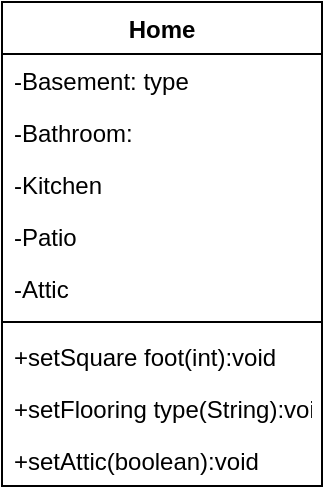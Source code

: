 <mxfile version="11.0.9" type="device"><diagram id="t7cd8xNS0HCXEE8PIlFH" name="Page-1"><mxGraphModel dx="1038" dy="532" grid="1" gridSize="10" guides="1" tooltips="1" connect="1" arrows="1" fold="1" page="1" pageScale="1" pageWidth="850" pageHeight="1100" math="0" shadow="0"><root><mxCell id="0"/><mxCell id="1" parent="0"/><mxCell id="T0x8VVgJChMMlmRAlgkX-1" value="Home" style="swimlane;fontStyle=1;align=center;verticalAlign=top;childLayout=stackLayout;horizontal=1;startSize=26;horizontalStack=0;resizeParent=1;resizeParentMax=0;resizeLast=0;collapsible=1;marginBottom=0;" vertex="1" parent="1"><mxGeometry x="280" y="118" width="160" height="242" as="geometry"/></mxCell><mxCell id="T0x8VVgJChMMlmRAlgkX-2" value="-Basement: type" style="text;strokeColor=none;fillColor=none;align=left;verticalAlign=top;spacingLeft=4;spacingRight=4;overflow=hidden;rotatable=0;points=[[0,0.5],[1,0.5]];portConstraint=eastwest;" vertex="1" parent="T0x8VVgJChMMlmRAlgkX-1"><mxGeometry y="26" width="160" height="26" as="geometry"/></mxCell><mxCell id="T0x8VVgJChMMlmRAlgkX-5" value="-Bathroom:" style="text;strokeColor=none;fillColor=none;align=left;verticalAlign=top;spacingLeft=4;spacingRight=4;overflow=hidden;rotatable=0;points=[[0,0.5],[1,0.5]];portConstraint=eastwest;" vertex="1" parent="T0x8VVgJChMMlmRAlgkX-1"><mxGeometry y="52" width="160" height="26" as="geometry"/></mxCell><mxCell id="T0x8VVgJChMMlmRAlgkX-6" value="-Kitchen" style="text;strokeColor=none;fillColor=none;align=left;verticalAlign=top;spacingLeft=4;spacingRight=4;overflow=hidden;rotatable=0;points=[[0,0.5],[1,0.5]];portConstraint=eastwest;" vertex="1" parent="T0x8VVgJChMMlmRAlgkX-1"><mxGeometry y="78" width="160" height="26" as="geometry"/></mxCell><mxCell id="T0x8VVgJChMMlmRAlgkX-7" value="-Patio" style="text;strokeColor=none;fillColor=none;align=left;verticalAlign=top;spacingLeft=4;spacingRight=4;overflow=hidden;rotatable=0;points=[[0,0.5],[1,0.5]];portConstraint=eastwest;" vertex="1" parent="T0x8VVgJChMMlmRAlgkX-1"><mxGeometry y="104" width="160" height="26" as="geometry"/></mxCell><mxCell id="T0x8VVgJChMMlmRAlgkX-8" value="-Attic" style="text;strokeColor=none;fillColor=none;align=left;verticalAlign=top;spacingLeft=4;spacingRight=4;overflow=hidden;rotatable=0;points=[[0,0.5],[1,0.5]];portConstraint=eastwest;" vertex="1" parent="T0x8VVgJChMMlmRAlgkX-1"><mxGeometry y="130" width="160" height="26" as="geometry"/></mxCell><mxCell id="T0x8VVgJChMMlmRAlgkX-3" value="" style="line;strokeWidth=1;fillColor=none;align=left;verticalAlign=middle;spacingTop=-1;spacingLeft=3;spacingRight=3;rotatable=0;labelPosition=right;points=[];portConstraint=eastwest;" vertex="1" parent="T0x8VVgJChMMlmRAlgkX-1"><mxGeometry y="156" width="160" height="8" as="geometry"/></mxCell><mxCell id="T0x8VVgJChMMlmRAlgkX-4" value="+setSquare foot(int):void" style="text;strokeColor=none;fillColor=none;align=left;verticalAlign=top;spacingLeft=4;spacingRight=4;overflow=hidden;rotatable=0;points=[[0,0.5],[1,0.5]];portConstraint=eastwest;" vertex="1" parent="T0x8VVgJChMMlmRAlgkX-1"><mxGeometry y="164" width="160" height="26" as="geometry"/></mxCell><mxCell id="T0x8VVgJChMMlmRAlgkX-9" value="+setFlooring type(String):void" style="text;strokeColor=none;fillColor=none;align=left;verticalAlign=top;spacingLeft=4;spacingRight=4;overflow=hidden;rotatable=0;points=[[0,0.5],[1,0.5]];portConstraint=eastwest;" vertex="1" parent="T0x8VVgJChMMlmRAlgkX-1"><mxGeometry y="190" width="160" height="26" as="geometry"/></mxCell><mxCell id="T0x8VVgJChMMlmRAlgkX-10" value="+setAttic(boolean):void" style="text;strokeColor=none;fillColor=none;align=left;verticalAlign=top;spacingLeft=4;spacingRight=4;overflow=hidden;rotatable=0;points=[[0,0.5],[1,0.5]];portConstraint=eastwest;" vertex="1" parent="T0x8VVgJChMMlmRAlgkX-1"><mxGeometry y="216" width="160" height="26" as="geometry"/></mxCell></root></mxGraphModel></diagram></mxfile>